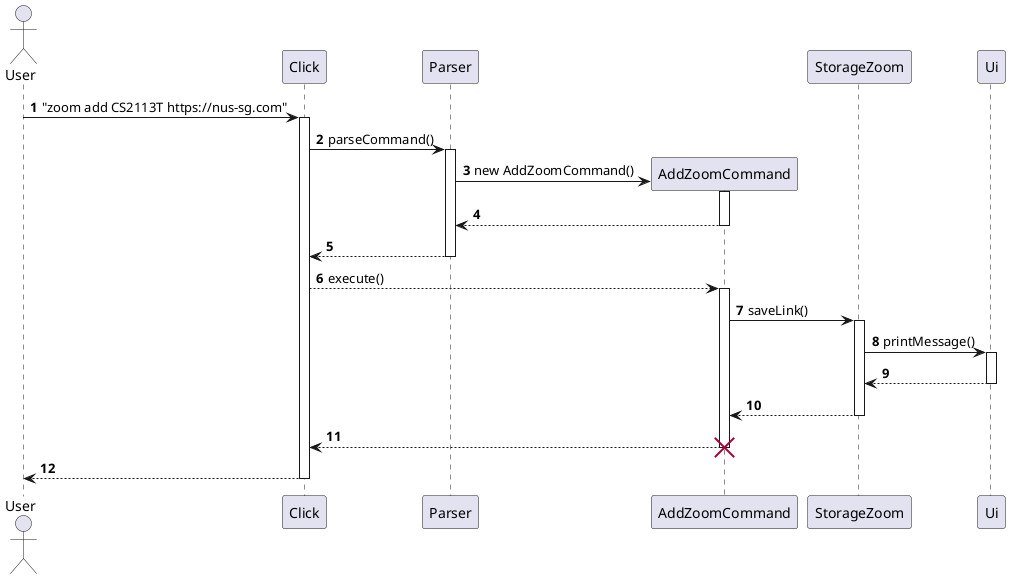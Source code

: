 @startuml
'https://plantuml.com/sequence-diagram

autonumber

actor User as Foo
Foo -> Click: "zoom add CS2113T https://nus-sg.com"
activate Click

Click -> Parser: parseCommand()
activate Parser

create AddZoomCommand
Parser -> AddZoomCommand: new AddZoomCommand()
activate AddZoomCommand

Parser <-- AddZoomCommand
deactivate AddZoomCommand

Click <-- Parser
deactivate Parser

Click --> AddZoomCommand: execute()
activate AddZoomCommand

AddZoomCommand -> StorageZoom: saveLink()
activate StorageZoom

StorageZoom -> Ui: printMessage()
activate Ui

StorageZoom <-- Ui
deactivate Ui

AddZoomCommand <-- StorageZoom
deactivate StorageZoom

Click <-- AddZoomCommand
deactivate AddZoomCommand
destroy AddZoomCommand

Foo <-- Click
deactivate Click

@enduml
